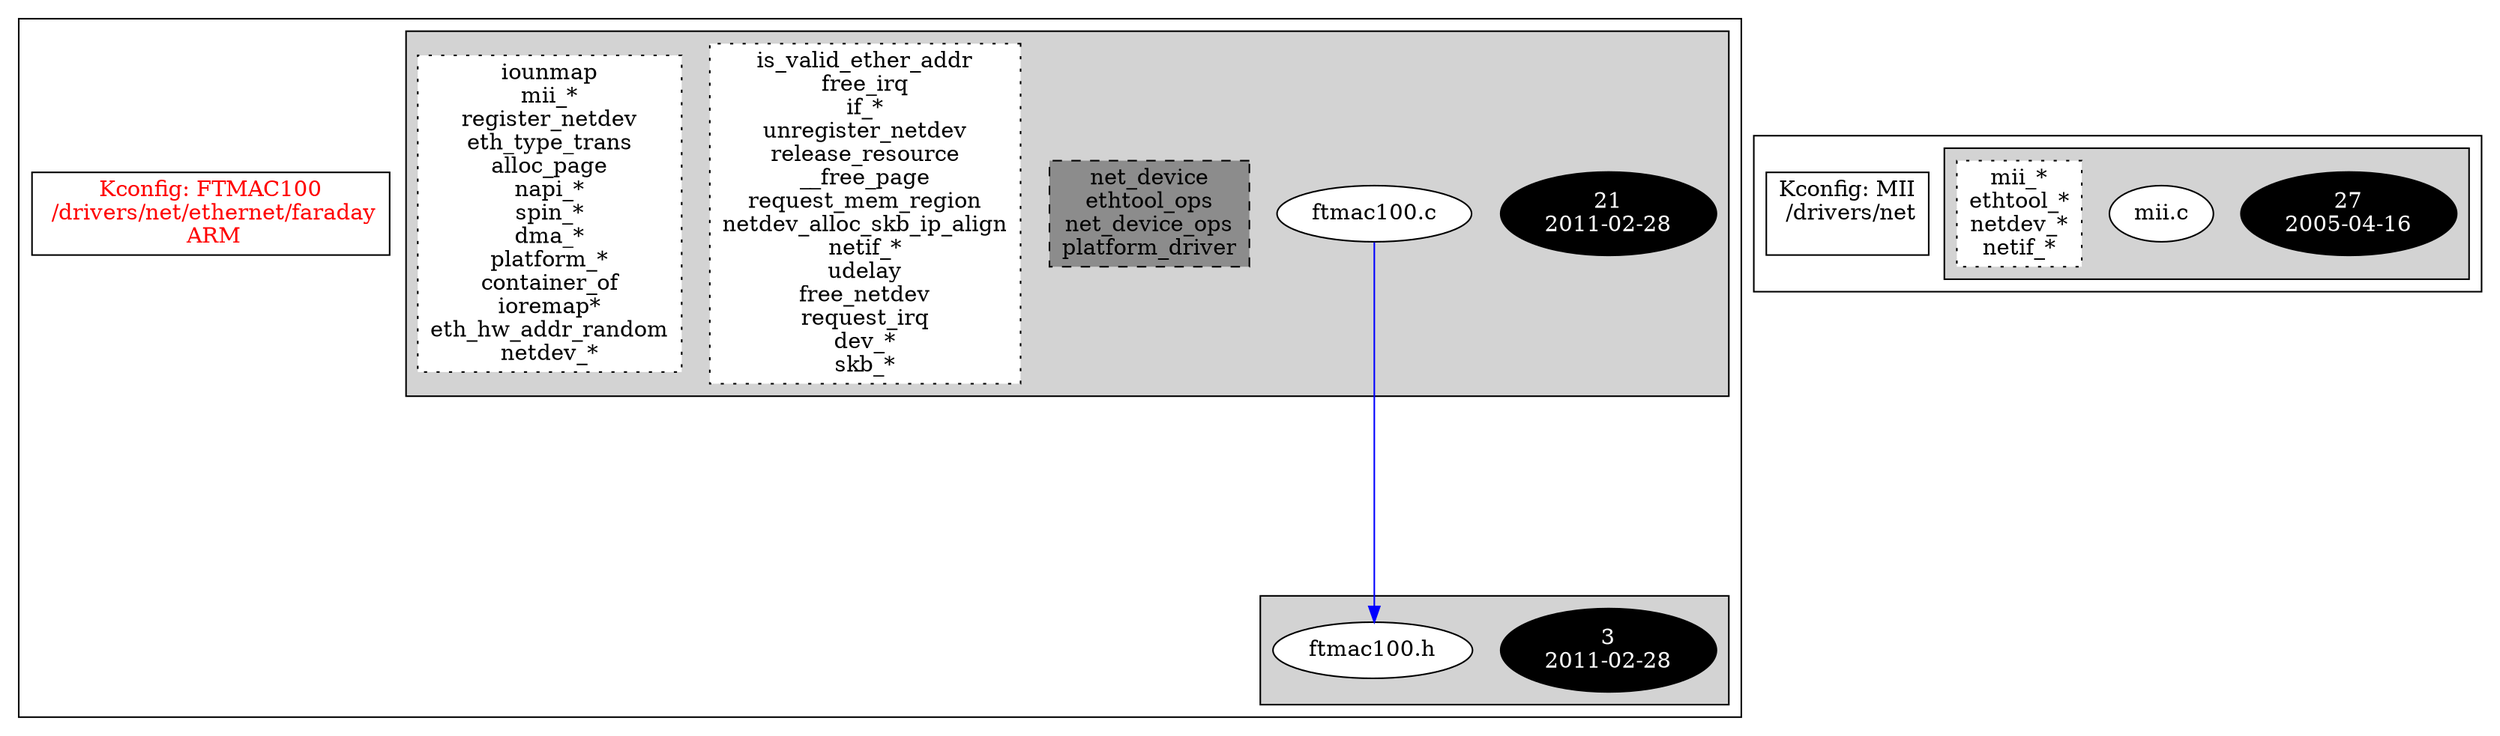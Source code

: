 digraph Driver {
	ranksep=2;
	splines=ortho;
	//Symbol: FTMAC100
	subgraph "cluster_FTMAC100"{
		subgraph "cluster_ftmac100.h" {
			style=filled
			"commit_ftmac100.h" [style=filled, fillcolor=black, fontcolor=white, label="3\n2011-02-28"];
			"ftmac100.h" [style=filled, fillcolor=white, fontcolor=black, label="ftmac100.h\n"];
		}
		subgraph "cluster_ftmac100.c" {
			style=filled
			"commit_ftmac100.c" [style=filled, fillcolor=black, fontcolor=white, label="21\n2011-02-28"];
			"ftmac100.c" [style=filled, fillcolor=white, fontcolor=black, label="ftmac100.c\n"];
			"structs-ftmac100.c" [style="filled,dashed" shape=box, fillcolor=grey55, fontcolor=black, label="net_device\nethtool_ops\nnet_device_ops\nplatform_driver\n"];
			"funccall2-ftmac100.c" [style="filled,dotted" shape=box, fillcolor=white, fontcolor=black, label="is_valid_ether_addr\nfree_irq\nif_*\nunregister_netdev\nrelease_resource\n__free_page\nrequest_mem_region\nnetdev_alloc_skb_ip_align\nnetif_*\nudelay\nfree_netdev\nrequest_irq\ndev_*\nskb_*\n"];
			"funccall1-ftmac100.c" [style="filled,dotted" shape=box, fillcolor=white, fontcolor=black, label="iounmap\nmii_*\nregister_netdev\neth_type_trans\nalloc_page\nnapi_*\nspin_*\ndma_*\nplatform_*\ncontainer_of\nioremap*\neth_hw_addr_random\nnetdev_*\n"];
		}
		"K:FTMAC100" [label="Kconfig: FTMAC100\n /drivers/net/ethernet/faraday\n  ARM ", shape=box, fontcolor=red];
	}
	//Symbol: MII
	subgraph "cluster_MII"{
		subgraph "cluster_mii.c" {
			style=filled
			"commit_mii.c" [style=filled, fillcolor=black, fontcolor=white, label="27\n2005-04-16"];
			"mii.c" [style=filled, fillcolor=white, fontcolor=black, label="mii.c\n"];
			"funccall0-mii.c" [style="filled,dotted" shape=box, fillcolor=white, fontcolor=black, label="mii_*\nethtool_*\nnetdev_*\nnetif_*\n"];
		}
		"K:MII" [label="Kconfig: MII\n /drivers/net\n ", shape=box];
	}
"ftmac100.c" -> "ftmac100.h"[color=blue];
}
